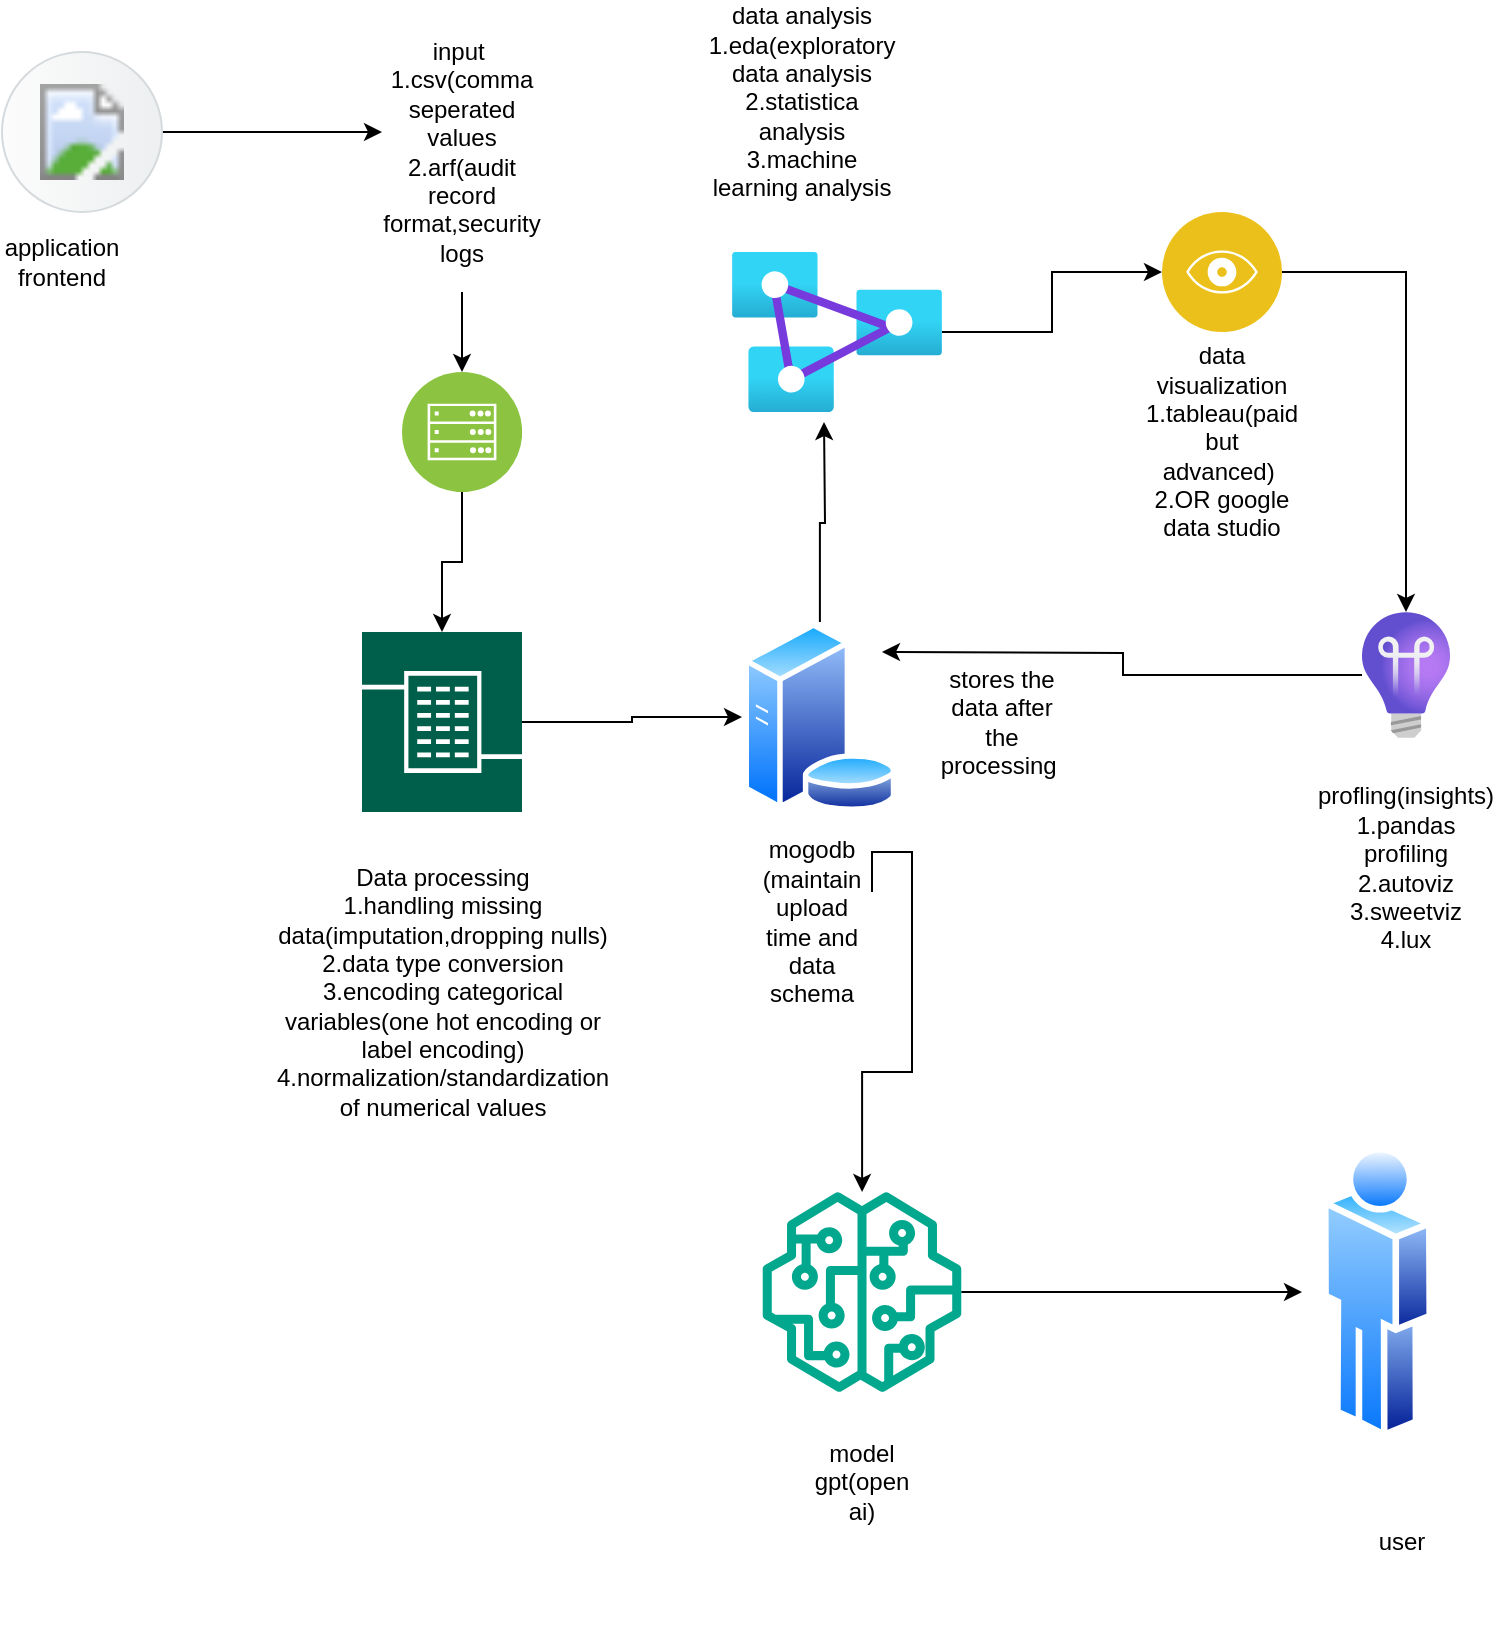 <mxfile version="28.1.2">
  <diagram name="Page-1" id="CAxYivxTGxT3SaGmDWKH">
    <mxGraphModel dx="1303" dy="1925" grid="1" gridSize="10" guides="1" tooltips="1" connect="1" arrows="1" fold="1" page="1" pageScale="1" pageWidth="850" pageHeight="1100" math="0" shadow="0">
      <root>
        <mxCell id="0" />
        <mxCell id="1" parent="0" />
        <mxCell id="Y63-vPBac4jUoDxNbEhN-4" style="edgeStyle=orthogonalEdgeStyle;rounded=0;orthogonalLoop=1;jettySize=auto;html=1;" edge="1" parent="1" source="Y63-vPBac4jUoDxNbEhN-1">
          <mxGeometry relative="1" as="geometry">
            <mxPoint x="210" y="-990" as="targetPoint" />
          </mxGeometry>
        </mxCell>
        <mxCell id="Y63-vPBac4jUoDxNbEhN-1" value="" style="shape=mxgraph.sap.icon;labelPosition=center;verticalLabelPosition=bottom;align=center;verticalAlign=top;strokeWidth=1;strokeColor=#D5DADD;fillColor=#EDEFF0;gradientColor=#FCFCFC;gradientDirection=west;aspect=fixed;SAPIcon=Application_Frontend_Service" vertex="1" parent="1">
          <mxGeometry x="20" y="-1030" width="80" height="80" as="geometry" />
        </mxCell>
        <mxCell id="Y63-vPBac4jUoDxNbEhN-17" value="" style="edgeStyle=orthogonalEdgeStyle;rounded=0;orthogonalLoop=1;jettySize=auto;html=1;" edge="1" parent="1" source="Y63-vPBac4jUoDxNbEhN-3" target="Y63-vPBac4jUoDxNbEhN-6">
          <mxGeometry relative="1" as="geometry" />
        </mxCell>
        <mxCell id="Y63-vPBac4jUoDxNbEhN-3" value="input&amp;nbsp;&lt;div&gt;1.csv(comma seperated values&lt;/div&gt;&lt;div&gt;2.arf(audit record format,security logs&lt;/div&gt;" style="text;html=1;align=center;verticalAlign=middle;whiteSpace=wrap;rounded=0;" vertex="1" parent="1">
          <mxGeometry x="220" y="-1050" width="60" height="140" as="geometry" />
        </mxCell>
        <mxCell id="Y63-vPBac4jUoDxNbEhN-18" value="" style="edgeStyle=orthogonalEdgeStyle;rounded=0;orthogonalLoop=1;jettySize=auto;html=1;" edge="1" parent="1" source="Y63-vPBac4jUoDxNbEhN-6" target="Y63-vPBac4jUoDxNbEhN-8">
          <mxGeometry relative="1" as="geometry" />
        </mxCell>
        <mxCell id="Y63-vPBac4jUoDxNbEhN-6" value="" style="image;aspect=fixed;perimeter=ellipsePerimeter;html=1;align=center;shadow=0;dashed=0;fontColor=#4277BB;labelBackgroundColor=default;fontSize=12;spacingTop=3;image=img/lib/ibm/infrastructure/mobile_backend.svg;" vertex="1" parent="1">
          <mxGeometry x="220" y="-870" width="60" height="60" as="geometry" />
        </mxCell>
        <mxCell id="Y63-vPBac4jUoDxNbEhN-23" value="" style="edgeStyle=orthogonalEdgeStyle;rounded=0;orthogonalLoop=1;jettySize=auto;html=1;" edge="1" parent="1" source="Y63-vPBac4jUoDxNbEhN-8" target="Y63-vPBac4jUoDxNbEhN-11">
          <mxGeometry relative="1" as="geometry" />
        </mxCell>
        <mxCell id="Y63-vPBac4jUoDxNbEhN-8" value="" style="sketch=0;pointerEvents=1;shadow=0;dashed=0;html=1;strokeColor=none;fillColor=#005F4B;labelPosition=center;verticalLabelPosition=bottom;verticalAlign=top;align=center;outlineConnect=0;shape=mxgraph.veeam2.cpu_socket;" vertex="1" parent="1">
          <mxGeometry x="200" y="-740" width="80" height="90" as="geometry" />
        </mxCell>
        <mxCell id="Y63-vPBac4jUoDxNbEhN-10" value="Data processing&lt;div&gt;1.handling missing data(imputation,dropping nulls)&lt;/div&gt;&lt;div&gt;2.data type conversion&lt;/div&gt;&lt;div&gt;3.encoding categorical variables(one hot encoding or label encoding)&lt;/div&gt;&lt;div&gt;4.normalization/standardization of numerical values&lt;/div&gt;" style="text;html=1;align=center;verticalAlign=middle;whiteSpace=wrap;rounded=0;movable=1;resizable=1;rotatable=1;deletable=1;editable=1;locked=0;connectable=1;" vertex="1" parent="1">
          <mxGeometry x="172.5" y="-640" width="135" height="160" as="geometry" />
        </mxCell>
        <mxCell id="Y63-vPBac4jUoDxNbEhN-43" value="" style="edgeStyle=orthogonalEdgeStyle;rounded=0;orthogonalLoop=1;jettySize=auto;html=1;" edge="1" parent="1" source="Y63-vPBac4jUoDxNbEhN-11">
          <mxGeometry relative="1" as="geometry">
            <mxPoint x="431" y="-845" as="targetPoint" />
          </mxGeometry>
        </mxCell>
        <mxCell id="Y63-vPBac4jUoDxNbEhN-11" value="" style="image;aspect=fixed;perimeter=ellipsePerimeter;html=1;align=center;shadow=0;dashed=0;spacingTop=3;image=img/lib/active_directory/database_server.svg;" vertex="1" parent="1">
          <mxGeometry x="390" y="-745" width="77.9" height="95" as="geometry" />
        </mxCell>
        <mxCell id="Y63-vPBac4jUoDxNbEhN-13" value="stores the data after the processing&amp;nbsp;" style="text;html=1;align=center;verticalAlign=middle;whiteSpace=wrap;rounded=0;" vertex="1" parent="1">
          <mxGeometry x="490" y="-715" width="60" height="40" as="geometry" />
        </mxCell>
        <mxCell id="Y63-vPBac4jUoDxNbEhN-57" style="edgeStyle=orthogonalEdgeStyle;rounded=0;orthogonalLoop=1;jettySize=auto;html=1;exitX=1;exitY=0;exitDx=0;exitDy=0;" edge="1" parent="1" source="Y63-vPBac4jUoDxNbEhN-24" target="Y63-vPBac4jUoDxNbEhN-56">
          <mxGeometry relative="1" as="geometry" />
        </mxCell>
        <mxCell id="Y63-vPBac4jUoDxNbEhN-24" value="mogodb&lt;div&gt;(maintain upload time and data schema&lt;/div&gt;" style="text;html=1;align=center;verticalAlign=middle;whiteSpace=wrap;rounded=0;" vertex="1" parent="1">
          <mxGeometry x="395" y="-610" width="60" height="30" as="geometry" />
        </mxCell>
        <mxCell id="Y63-vPBac4jUoDxNbEhN-48" value="" style="edgeStyle=orthogonalEdgeStyle;rounded=0;orthogonalLoop=1;jettySize=auto;html=1;" edge="1" parent="1" source="Y63-vPBac4jUoDxNbEhN-41" target="Y63-vPBac4jUoDxNbEhN-47">
          <mxGeometry relative="1" as="geometry" />
        </mxCell>
        <mxCell id="Y63-vPBac4jUoDxNbEhN-41" value="" style="image;aspect=fixed;html=1;points=[];align=center;fontSize=12;image=img/lib/azure2/analytics/Analysis_Services.svg;" vertex="1" parent="1">
          <mxGeometry x="385" y="-930" width="105" height="80" as="geometry" />
        </mxCell>
        <mxCell id="Y63-vPBac4jUoDxNbEhN-44" value="data analysis&lt;div&gt;1.eda(exploratory data analysis&lt;/div&gt;&lt;div&gt;2.statistica analysis&lt;/div&gt;&lt;div&gt;3.machine learning analysis&lt;/div&gt;" style="text;html=1;align=center;verticalAlign=middle;whiteSpace=wrap;rounded=0;" vertex="1" parent="1">
          <mxGeometry x="390" y="-1020" width="60" height="30" as="geometry" />
        </mxCell>
        <mxCell id="Y63-vPBac4jUoDxNbEhN-53" value="" style="edgeStyle=orthogonalEdgeStyle;rounded=0;orthogonalLoop=1;jettySize=auto;html=1;" edge="1" parent="1" source="Y63-vPBac4jUoDxNbEhN-47" target="Y63-vPBac4jUoDxNbEhN-52">
          <mxGeometry relative="1" as="geometry" />
        </mxCell>
        <mxCell id="Y63-vPBac4jUoDxNbEhN-47" value="" style="image;aspect=fixed;perimeter=ellipsePerimeter;html=1;align=center;shadow=0;dashed=0;fontColor=#4277BB;labelBackgroundColor=default;fontSize=12;spacingTop=3;image=img/lib/ibm/applications/visualization.svg;" vertex="1" parent="1">
          <mxGeometry x="600" y="-950" width="60" height="60" as="geometry" />
        </mxCell>
        <mxCell id="Y63-vPBac4jUoDxNbEhN-49" value="data visualization&lt;div&gt;1.tableau(paid but advanced)&amp;nbsp;&lt;/div&gt;&lt;div&gt;2.OR google data studio&lt;/div&gt;" style="text;html=1;align=center;verticalAlign=middle;whiteSpace=wrap;rounded=0;" vertex="1" parent="1">
          <mxGeometry x="600" y="-850" width="60" height="30" as="geometry" />
        </mxCell>
        <mxCell id="Y63-vPBac4jUoDxNbEhN-51" value="application frontend" style="text;html=1;align=center;verticalAlign=middle;whiteSpace=wrap;rounded=0;" vertex="1" parent="1">
          <mxGeometry x="20" y="-940" width="60" height="30" as="geometry" />
        </mxCell>
        <mxCell id="Y63-vPBac4jUoDxNbEhN-55" style="edgeStyle=orthogonalEdgeStyle;rounded=0;orthogonalLoop=1;jettySize=auto;html=1;" edge="1" parent="1" source="Y63-vPBac4jUoDxNbEhN-52">
          <mxGeometry relative="1" as="geometry">
            <mxPoint x="460" y="-730" as="targetPoint" />
          </mxGeometry>
        </mxCell>
        <mxCell id="Y63-vPBac4jUoDxNbEhN-52" value="" style="image;aspect=fixed;html=1;points=[];align=center;fontSize=12;image=img/lib/azure2/devops/Application_Insights.svg;" vertex="1" parent="1">
          <mxGeometry x="700" y="-750" width="44" height="63" as="geometry" />
        </mxCell>
        <mxCell id="Y63-vPBac4jUoDxNbEhN-54" value="profling(insights)&lt;div&gt;1.pandas profiling&lt;/div&gt;&lt;div&gt;2.autoviz&lt;/div&gt;&lt;div&gt;3.sweetviz&lt;/div&gt;&lt;div&gt;4.lux&lt;/div&gt;" style="text;html=1;align=center;verticalAlign=middle;whiteSpace=wrap;rounded=0;" vertex="1" parent="1">
          <mxGeometry x="692" y="-680" width="60" height="115" as="geometry" />
        </mxCell>
        <mxCell id="Y63-vPBac4jUoDxNbEhN-60" style="edgeStyle=orthogonalEdgeStyle;rounded=0;orthogonalLoop=1;jettySize=auto;html=1;" edge="1" parent="1" source="Y63-vPBac4jUoDxNbEhN-56">
          <mxGeometry relative="1" as="geometry">
            <mxPoint x="670" y="-410" as="targetPoint" />
          </mxGeometry>
        </mxCell>
        <mxCell id="Y63-vPBac4jUoDxNbEhN-56" value="" style="sketch=0;outlineConnect=0;fontColor=#232F3E;gradientColor=none;fillColor=#01A88D;strokeColor=none;dashed=0;verticalLabelPosition=bottom;verticalAlign=top;align=center;html=1;fontSize=12;fontStyle=0;aspect=fixed;pointerEvents=1;shape=mxgraph.aws4.sagemaker_model;" vertex="1" parent="1">
          <mxGeometry x="400" y="-460" width="100" height="100" as="geometry" />
        </mxCell>
        <mxCell id="Y63-vPBac4jUoDxNbEhN-58" value="model gpt(open ai)" style="text;html=1;align=center;verticalAlign=middle;whiteSpace=wrap;rounded=0;" vertex="1" parent="1">
          <mxGeometry x="420" y="-340" width="60" height="50" as="geometry" />
        </mxCell>
        <mxCell id="Y63-vPBac4jUoDxNbEhN-59" value="" style="image;aspect=fixed;perimeter=ellipsePerimeter;html=1;align=center;shadow=0;dashed=0;spacingTop=3;image=img/lib/active_directory/user.svg;" vertex="1" parent="1">
          <mxGeometry x="680" y="-485" width="55.5" height="150" as="geometry" />
        </mxCell>
        <mxCell id="Y63-vPBac4jUoDxNbEhN-61" value="user" style="text;html=1;align=center;verticalAlign=middle;whiteSpace=wrap;rounded=0;" vertex="1" parent="1">
          <mxGeometry x="670" y="-335" width="100" height="100" as="geometry" />
        </mxCell>
      </root>
    </mxGraphModel>
  </diagram>
</mxfile>
